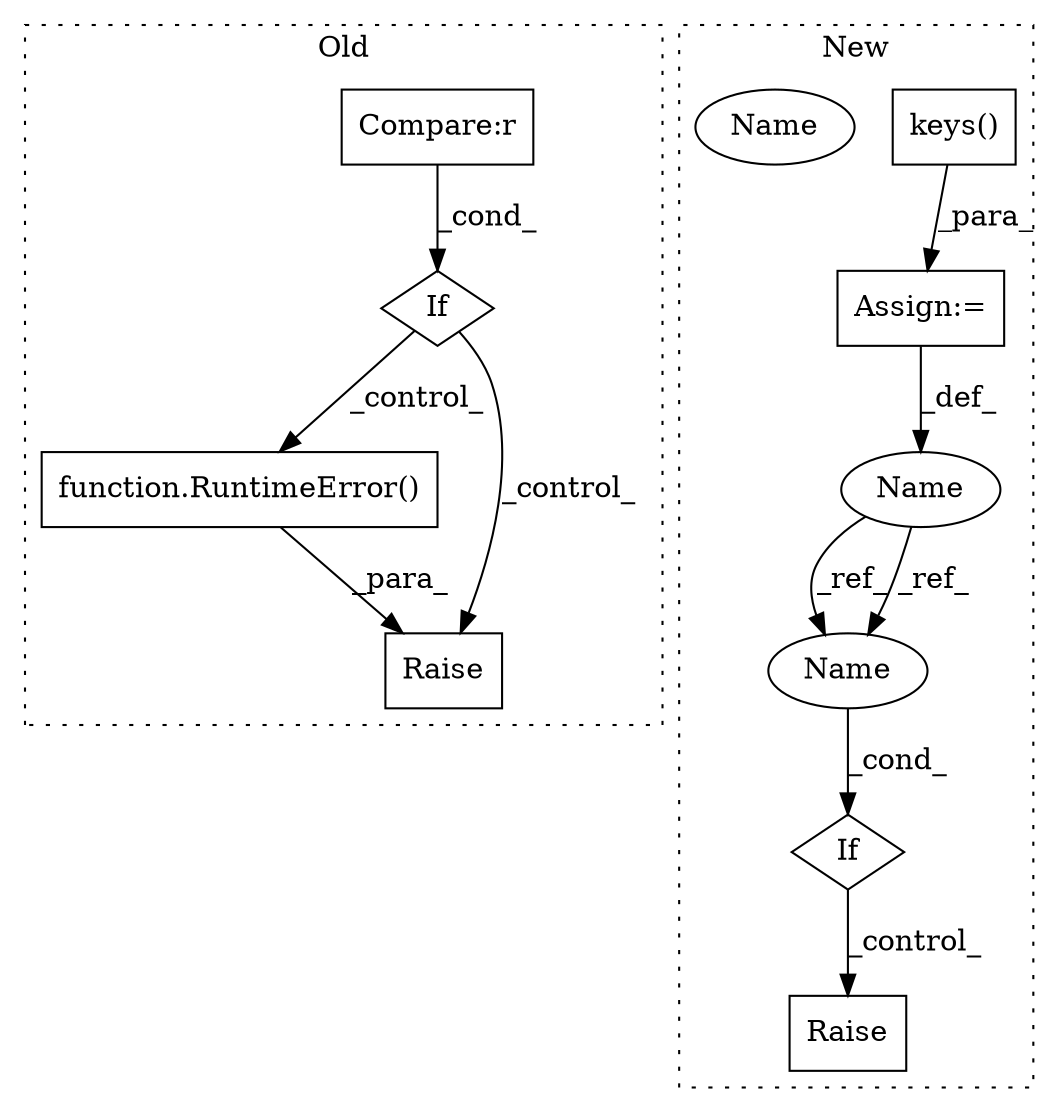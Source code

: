 digraph G {
subgraph cluster0 {
1 [label="function.RuntimeError()" a="75" s="20180,20274" l="13,1" shape="box"];
3 [label="Raise" a="91" s="20174" l="6" shape="box"];
6 [label="If" a="96" s="20123" l="3" shape="diamond"];
7 [label="Compare:r" a="40" s="20126" l="34" shape="box"];
label = "Old";
style="dotted";
}
subgraph cluster1 {
2 [label="keys()" a="75" s="20284" l="17" shape="box"];
4 [label="Assign:=" a="68" s="20256" l="3" shape="box"];
5 [label="If" a="96" s="20315" l="3" shape="diamond"];
8 [label="Name" a="87" s="20318" l="11" shape="ellipse"];
9 [label="Raise" a="91" s="20347" l="6" shape="box"];
10 [label="Name" a="87" s="20245" l="11" shape="ellipse"];
11 [label="Name" a="87" s="20318" l="11" shape="ellipse"];
label = "New";
style="dotted";
}
1 -> 3 [label="_para_"];
2 -> 4 [label="_para_"];
4 -> 10 [label="_def_"];
5 -> 9 [label="_control_"];
6 -> 3 [label="_control_"];
6 -> 1 [label="_control_"];
7 -> 6 [label="_cond_"];
10 -> 11 [label="_ref_"];
10 -> 11 [label="_ref_"];
11 -> 5 [label="_cond_"];
}